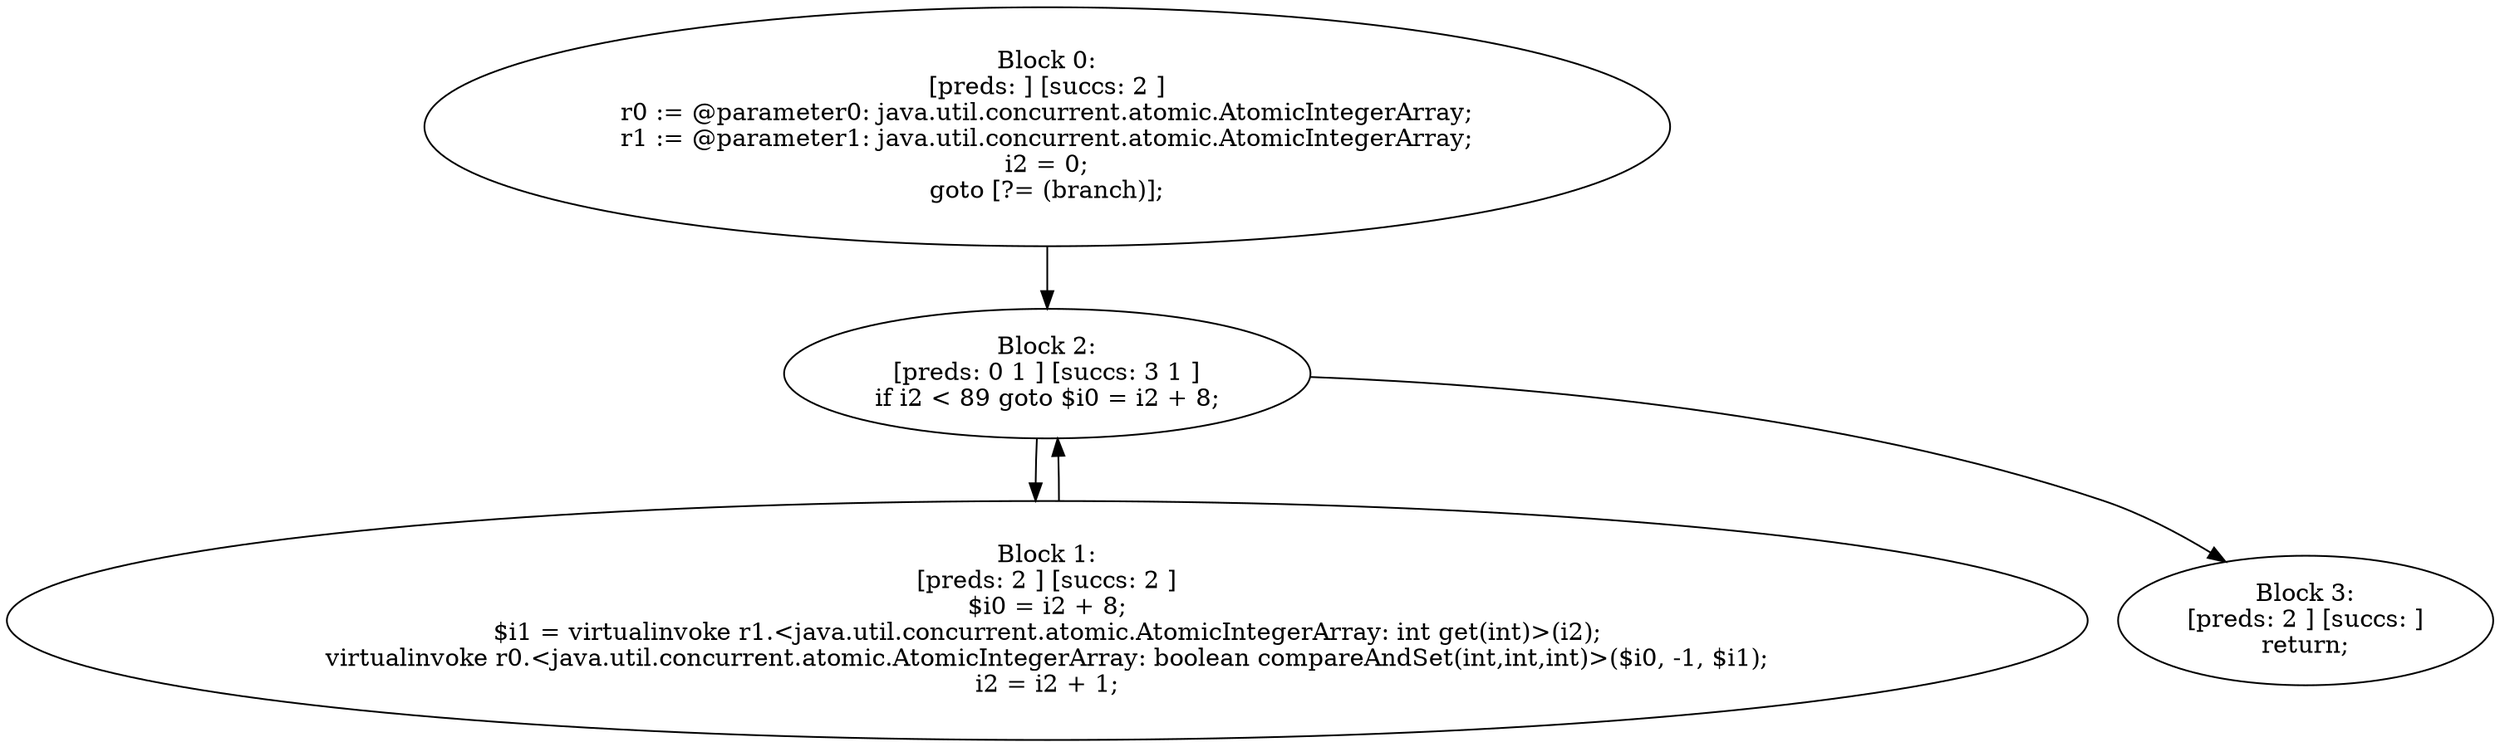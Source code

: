 digraph "unitGraph" {
    "Block 0:
[preds: ] [succs: 2 ]
r0 := @parameter0: java.util.concurrent.atomic.AtomicIntegerArray;
r1 := @parameter1: java.util.concurrent.atomic.AtomicIntegerArray;
i2 = 0;
goto [?= (branch)];
"
    "Block 1:
[preds: 2 ] [succs: 2 ]
$i0 = i2 + 8;
$i1 = virtualinvoke r1.<java.util.concurrent.atomic.AtomicIntegerArray: int get(int)>(i2);
virtualinvoke r0.<java.util.concurrent.atomic.AtomicIntegerArray: boolean compareAndSet(int,int,int)>($i0, -1, $i1);
i2 = i2 + 1;
"
    "Block 2:
[preds: 0 1 ] [succs: 3 1 ]
if i2 < 89 goto $i0 = i2 + 8;
"
    "Block 3:
[preds: 2 ] [succs: ]
return;
"
    "Block 0:
[preds: ] [succs: 2 ]
r0 := @parameter0: java.util.concurrent.atomic.AtomicIntegerArray;
r1 := @parameter1: java.util.concurrent.atomic.AtomicIntegerArray;
i2 = 0;
goto [?= (branch)];
"->"Block 2:
[preds: 0 1 ] [succs: 3 1 ]
if i2 < 89 goto $i0 = i2 + 8;
";
    "Block 1:
[preds: 2 ] [succs: 2 ]
$i0 = i2 + 8;
$i1 = virtualinvoke r1.<java.util.concurrent.atomic.AtomicIntegerArray: int get(int)>(i2);
virtualinvoke r0.<java.util.concurrent.atomic.AtomicIntegerArray: boolean compareAndSet(int,int,int)>($i0, -1, $i1);
i2 = i2 + 1;
"->"Block 2:
[preds: 0 1 ] [succs: 3 1 ]
if i2 < 89 goto $i0 = i2 + 8;
";
    "Block 2:
[preds: 0 1 ] [succs: 3 1 ]
if i2 < 89 goto $i0 = i2 + 8;
"->"Block 3:
[preds: 2 ] [succs: ]
return;
";
    "Block 2:
[preds: 0 1 ] [succs: 3 1 ]
if i2 < 89 goto $i0 = i2 + 8;
"->"Block 1:
[preds: 2 ] [succs: 2 ]
$i0 = i2 + 8;
$i1 = virtualinvoke r1.<java.util.concurrent.atomic.AtomicIntegerArray: int get(int)>(i2);
virtualinvoke r0.<java.util.concurrent.atomic.AtomicIntegerArray: boolean compareAndSet(int,int,int)>($i0, -1, $i1);
i2 = i2 + 1;
";
}
